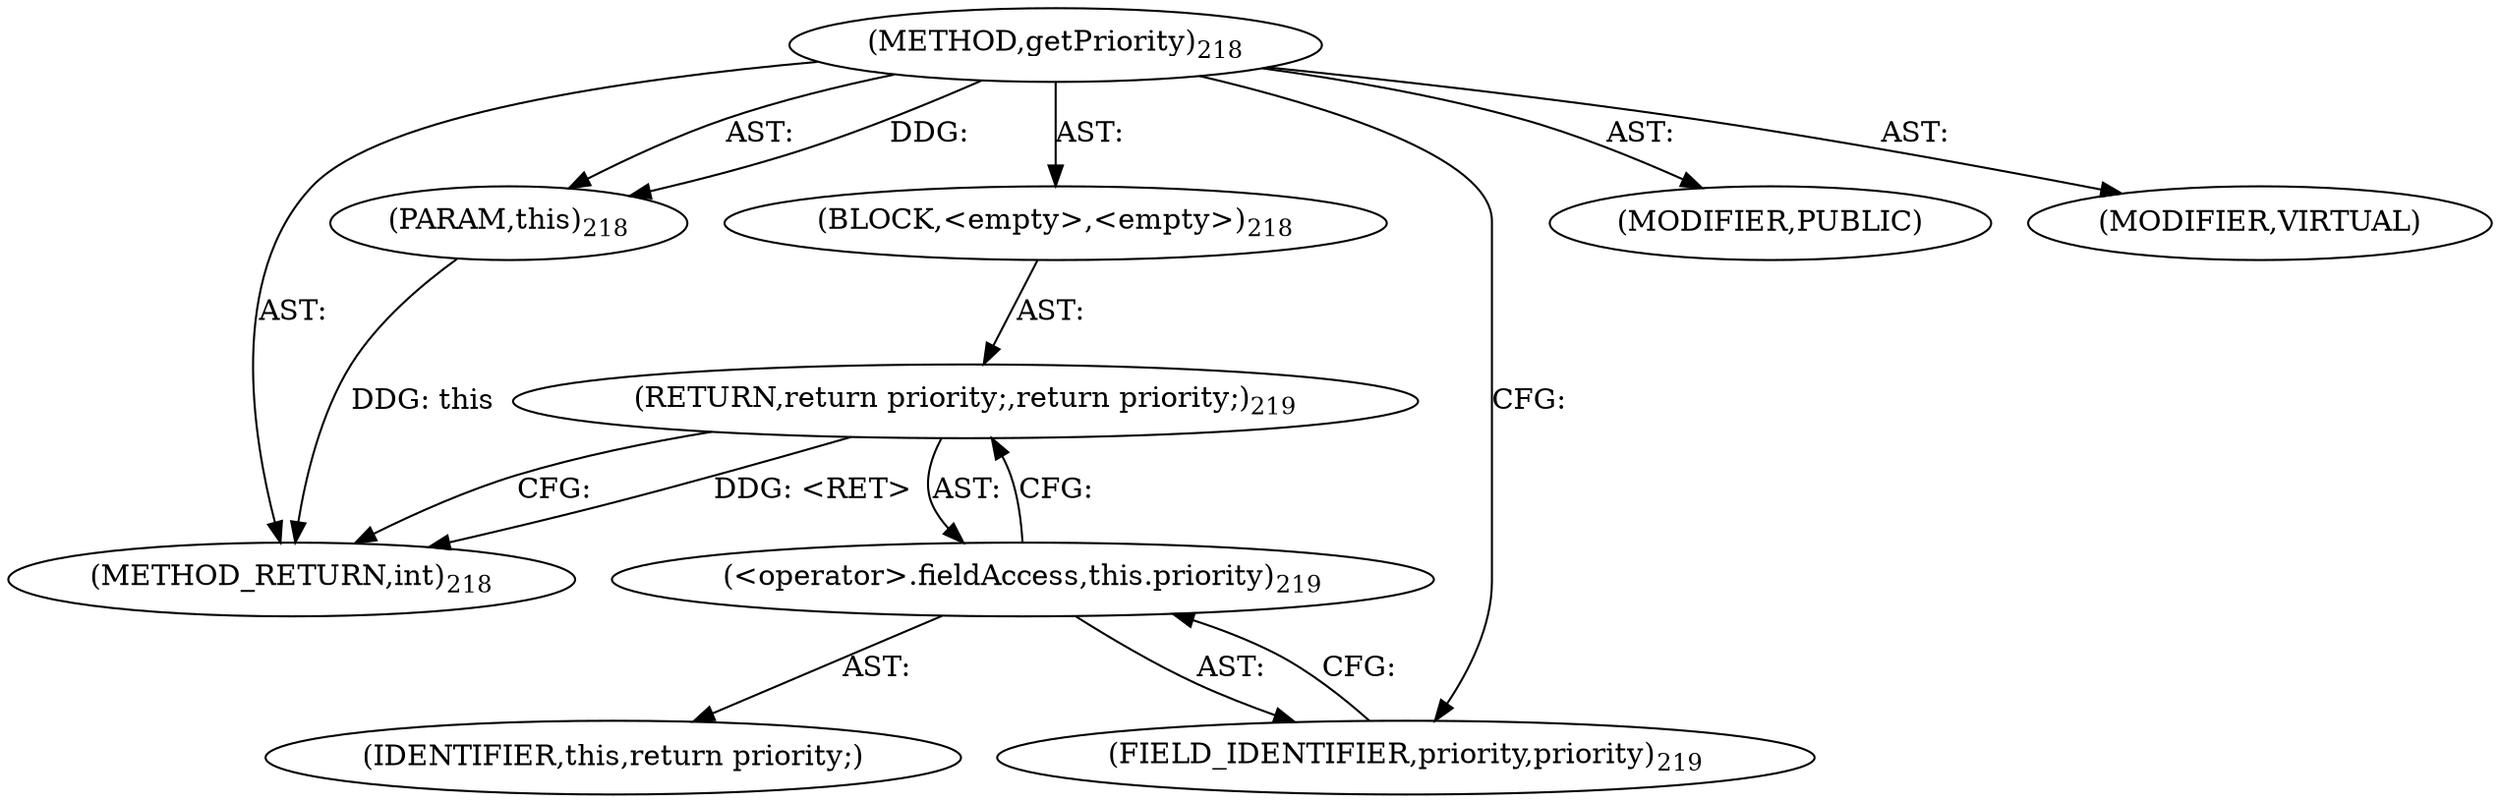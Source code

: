 digraph "getPriority" {  
"111669149705" [label = <(METHOD,getPriority)<SUB>218</SUB>> ]
"115964117007" [label = <(PARAM,this)<SUB>218</SUB>> ]
"25769803785" [label = <(BLOCK,&lt;empty&gt;,&lt;empty&gt;)<SUB>218</SUB>> ]
"146028888068" [label = <(RETURN,return priority;,return priority;)<SUB>219</SUB>> ]
"30064771115" [label = <(&lt;operator&gt;.fieldAccess,this.priority)<SUB>219</SUB>> ]
"68719476773" [label = <(IDENTIFIER,this,return priority;)> ]
"55834574870" [label = <(FIELD_IDENTIFIER,priority,priority)<SUB>219</SUB>> ]
"133143986200" [label = <(MODIFIER,PUBLIC)> ]
"133143986201" [label = <(MODIFIER,VIRTUAL)> ]
"128849018889" [label = <(METHOD_RETURN,int)<SUB>218</SUB>> ]
  "111669149705" -> "115964117007"  [ label = "AST: "] 
  "111669149705" -> "25769803785"  [ label = "AST: "] 
  "111669149705" -> "133143986200"  [ label = "AST: "] 
  "111669149705" -> "133143986201"  [ label = "AST: "] 
  "111669149705" -> "128849018889"  [ label = "AST: "] 
  "25769803785" -> "146028888068"  [ label = "AST: "] 
  "146028888068" -> "30064771115"  [ label = "AST: "] 
  "30064771115" -> "68719476773"  [ label = "AST: "] 
  "30064771115" -> "55834574870"  [ label = "AST: "] 
  "146028888068" -> "128849018889"  [ label = "CFG: "] 
  "30064771115" -> "146028888068"  [ label = "CFG: "] 
  "55834574870" -> "30064771115"  [ label = "CFG: "] 
  "111669149705" -> "55834574870"  [ label = "CFG: "] 
  "146028888068" -> "128849018889"  [ label = "DDG: &lt;RET&gt;"] 
  "115964117007" -> "128849018889"  [ label = "DDG: this"] 
  "111669149705" -> "115964117007"  [ label = "DDG: "] 
}
